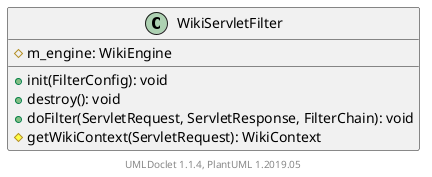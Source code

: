 @startuml

    class WikiServletFilter [[WikiServletFilter.html]] {
        #m_engine: WikiEngine
        +init(FilterConfig): void
        +destroy(): void
        +doFilter(ServletRequest, ServletResponse, FilterChain): void
        #getWikiContext(ServletRequest): WikiContext
    }


    center footer UMLDoclet 1.1.4, PlantUML 1.2019.05
@enduml
